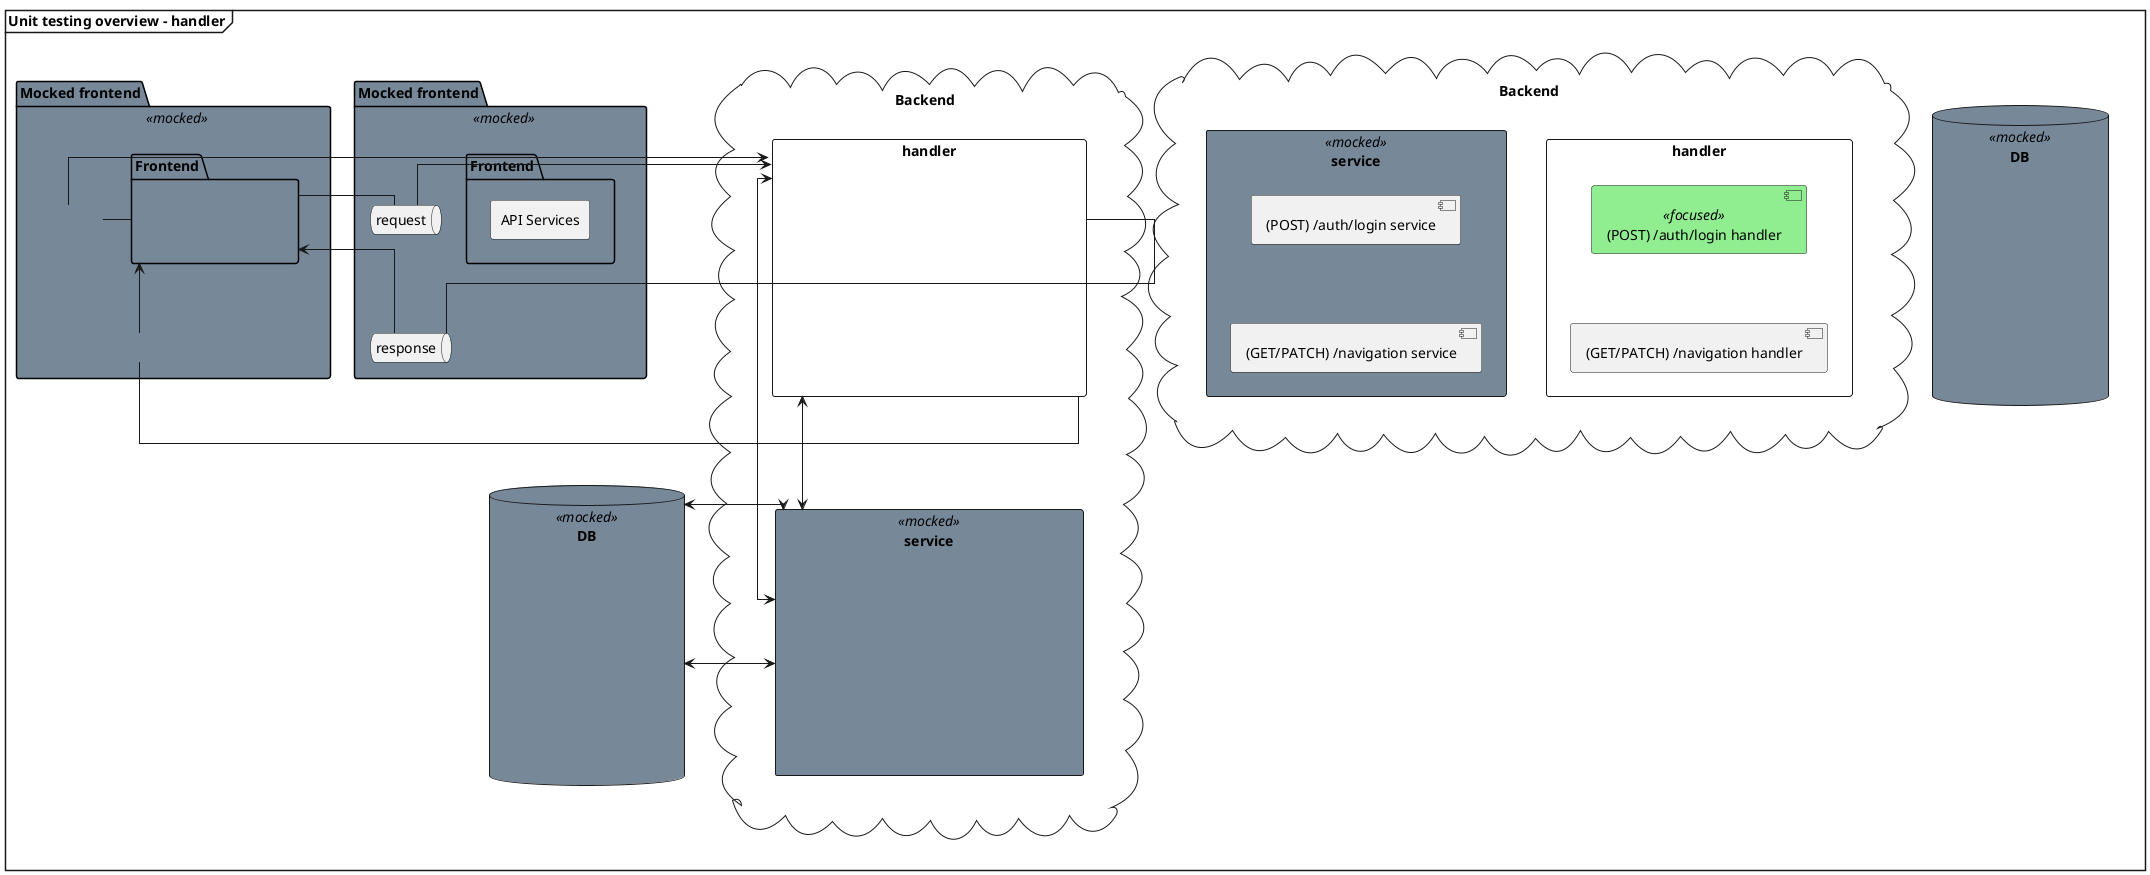 @startuml 2_unit_test_overview
mainframe **Unit testing overview - handler**

skinparam linetype ortho
skinparam <<transparent>> {
  ComponentStyle rectangle
  ComponentFontColor transparent
  ComponentBackgroundColor transparent
  ComponentBorderColor transparent
}

skinparam package  {
  BackgroundColor<<mocked>> LightSlateGray
}

skinparam rectangle {
  BackgroundColor<<mocked>> LightSlateGray
}

skinparam database {
  BackgroundColor<<mocked>> LightSlateGray
}

skinparam component {
  BackgroundColor<<focused>> LightGreen
}

skinparam DefaultTextAlignment left

package "Mocked frontend" <<mocked>> AS mocked_frontend {
  package Frontend {
    rectangle "API Services" AS api_services 
  }

  queue "request"
  queue "response"
}

cloud Backend {
  rectangle handler {
    component "(POST) /auth/login handler" <<focused>> AS login_handler
    component "(GET/PATCH) /navigation handler" AS nav_handler

    login_handler -down[hidden]- nav_handler
  }
  rectangle service <<mocked>> {
    component "(POST) /auth/login service" AS login_service
    component "(GET/PATCH) /navigation service" AS nav_service

    login_service -down[hidden]- nav_service
  }
}

database DB <<mocked>> {
  component trasparent1 <<transparent>>
  component transparent2 <<transparent>>

  trasparent1 -down[hidden]- transparent2
}

request -down[hidden]- response

Frontend - request
handler <- request

Frontend <- response
handler -right- response

Frontend -right[hidden]- Backend
Backend -right[hidden]- DB
service <-right-> DB

handler <----> service

@enduml